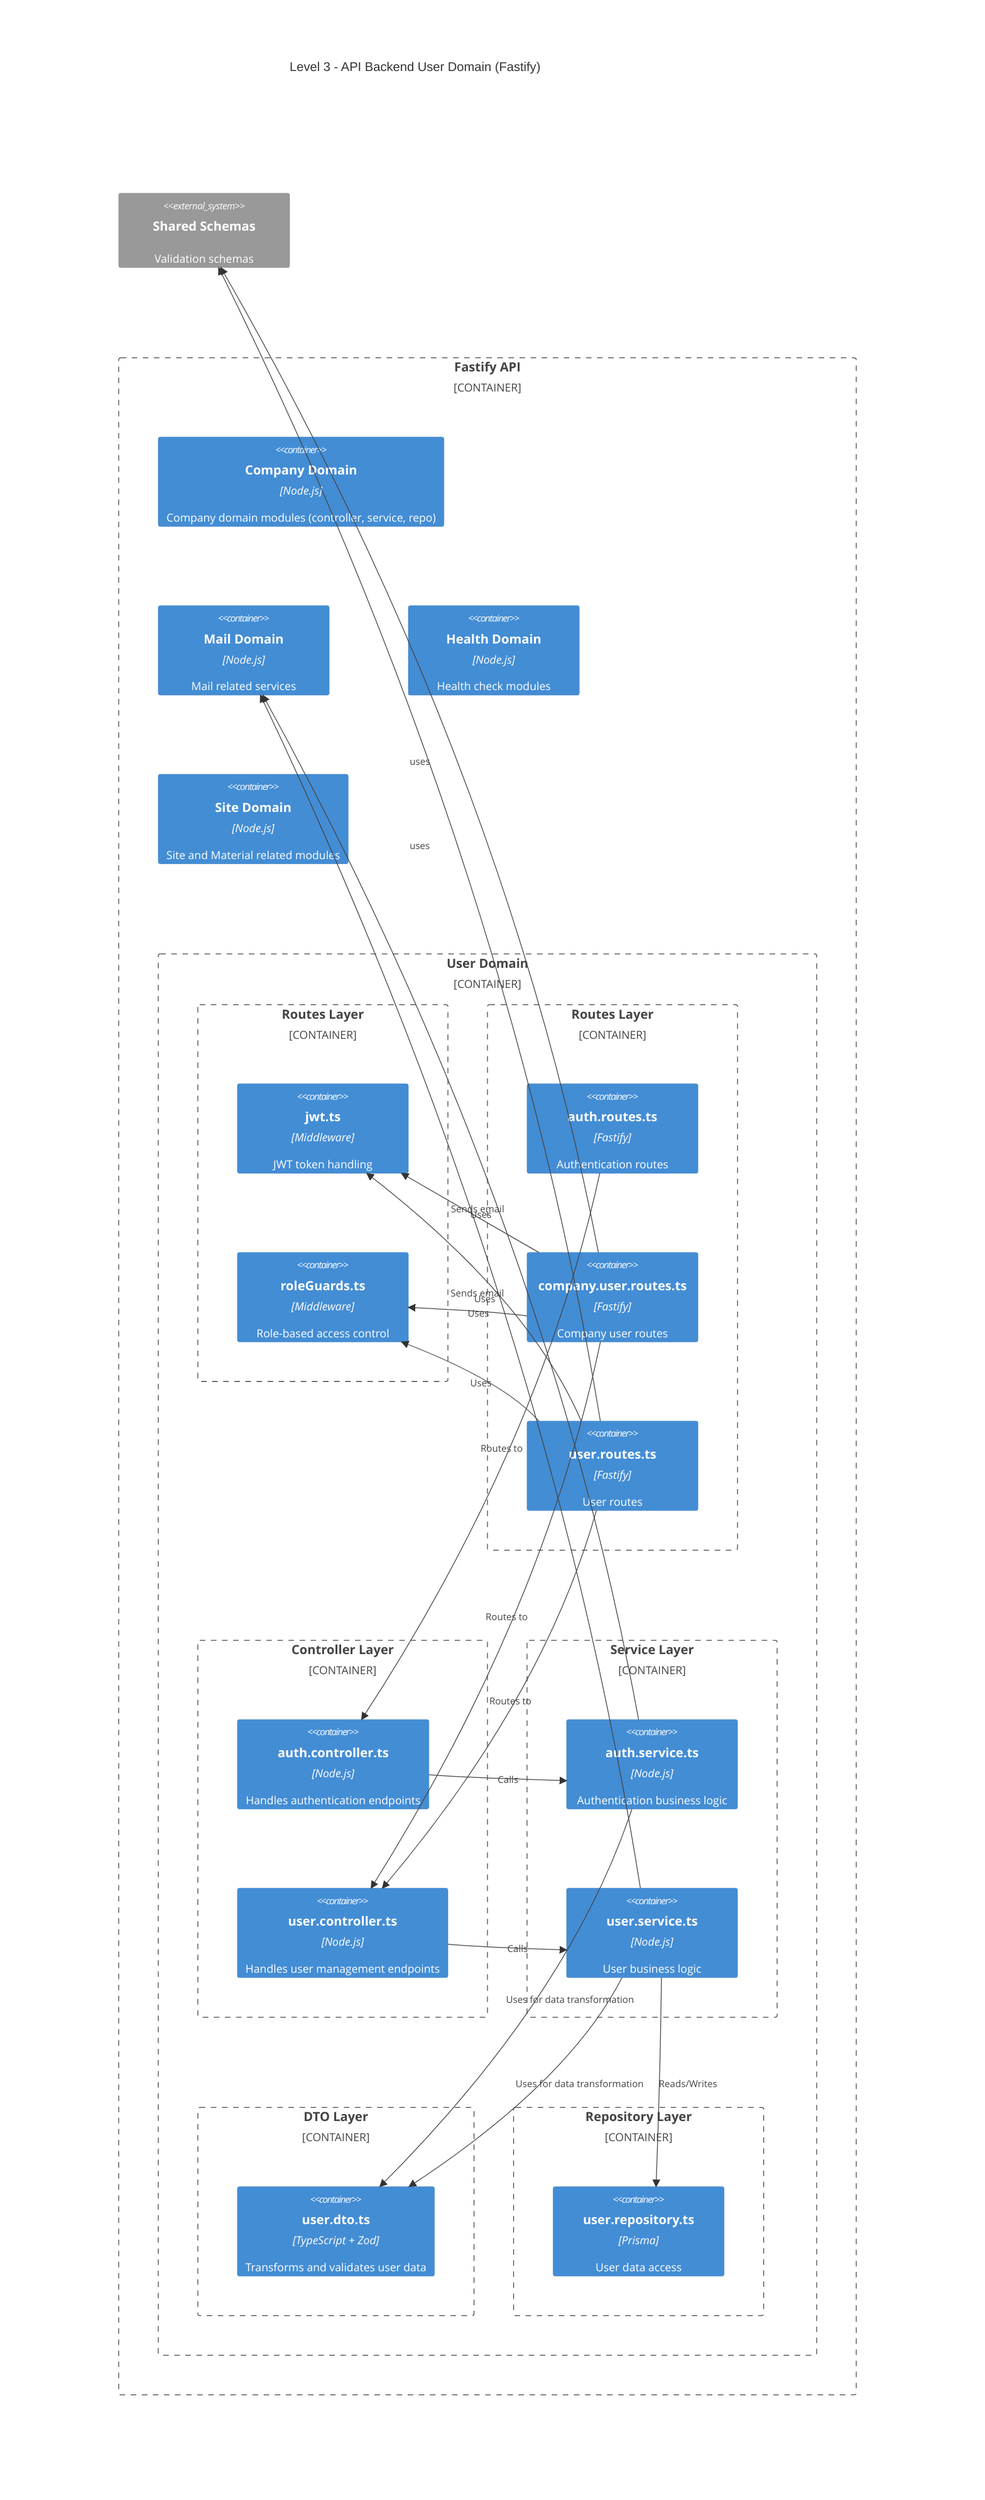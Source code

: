 C4Container
title Level 3 - API Backend User Domain (Fastify)



System_Ext(sharedSchemas, "Shared Schemas", "Validation schemas")

Container_Boundary(api, "Fastify API") {

  Container_Boundary(userDomain, "User Domain") {



    Container_Boundary(pluginLayer, "Routes Layer") {
      Container(pluginsJWT, "jwt.ts", "Middleware", "JWT token handling")
      Container(pluginsRoleGuards, "roleGuards.ts", "Middleware", "Role-based access control")

    }

    Container_Boundary(routesLayer, "Routes Layer") {
      Container(authRoutes, "auth.routes.ts", "Fastify", "Authentication routes")
      Container(companyUserRoutes, "company.user.routes.ts", "Fastify", "Company user routes")
      Container(userRoutes, "user.routes.ts", "Fastify", "User routes")


    }

    Container_Boundary(controllerLayer, "Controller Layer") {
      Container(authController, "auth.controller.ts", "Node.js", "Handles authentication endpoints")
      Container(userController, "user.controller.ts", "Node.js", "Handles user management endpoints")
    }

    Container_Boundary(serviceLayer, "Service Layer") {
      Container(authService, "auth.service.ts", "Node.js", "Authentication business logic")
      Container(userService, "user.service.ts", "Node.js", "User business logic")
    }

    Container_Boundary(dtoLayer, "DTO Layer") {
      Container(userDTO, "user.dto.ts", "TypeScript + Zod", "Transforms and validates user data")
    }

    Container_Boundary(repositoryLayer, "Repository Layer") {
      Container(userRepository, "user.repository.ts", "Prisma", "User data access")
    }
  }

  Container(companyDomain, "Company Domain", "Node.js", "Company domain modules (controller, service, repo)")
  Container(mailDomain, "Mail Domain", "Node.js", "Mail related services")
  Container(healthDomain, "Health Domain", "Node.js", "Health check modules")
  Container(siteDomain, "Site Domain", "Node.js", "Site and Material related modules")
}



Rel(companyUserRoutes, pluginsJWT, "Uses")
Rel(userRoutes, pluginsJWT, "Uses")

Rel(companyUserRoutes, pluginsRoleGuards, "Uses")
Rel(userRoutes, pluginsRoleGuards, "Uses")

Rel(authRoutes, authController, "Routes to")
Rel(companyUserRoutes, userController, "Routes to")
Rel(userRoutes, userController, "Routes to")

Rel(authController, authService, "Calls")
Rel(userController, userService, "Calls")

Rel(userService, userRepository, "Reads/Writes")

Rel(userService, mailDomain, "Sends email")
Rel(authService, mailDomain, "Sends email")


Rel(companyUserRoutes, sharedSchemas, "uses")
Rel(userRoutes, sharedSchemas, "uses")

Rel(authService, userDTO, "Uses for data transformation")
Rel(userService, userDTO, "Uses for data transformation")